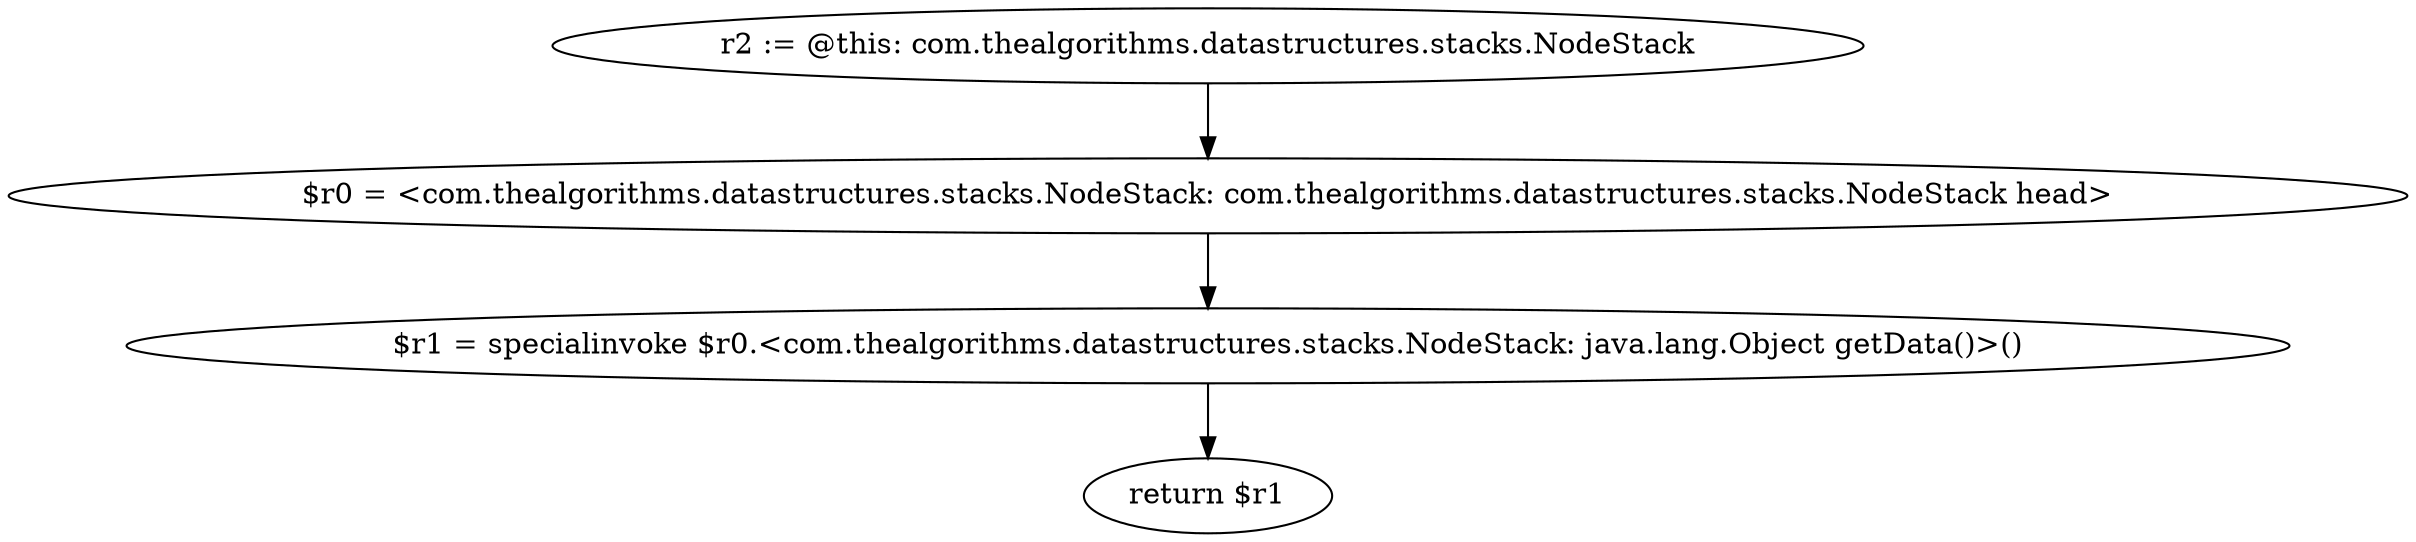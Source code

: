 digraph "unitGraph" {
    "r2 := @this: com.thealgorithms.datastructures.stacks.NodeStack"
    "$r0 = <com.thealgorithms.datastructures.stacks.NodeStack: com.thealgorithms.datastructures.stacks.NodeStack head>"
    "$r1 = specialinvoke $r0.<com.thealgorithms.datastructures.stacks.NodeStack: java.lang.Object getData()>()"
    "return $r1"
    "r2 := @this: com.thealgorithms.datastructures.stacks.NodeStack"->"$r0 = <com.thealgorithms.datastructures.stacks.NodeStack: com.thealgorithms.datastructures.stacks.NodeStack head>";
    "$r0 = <com.thealgorithms.datastructures.stacks.NodeStack: com.thealgorithms.datastructures.stacks.NodeStack head>"->"$r1 = specialinvoke $r0.<com.thealgorithms.datastructures.stacks.NodeStack: java.lang.Object getData()>()";
    "$r1 = specialinvoke $r0.<com.thealgorithms.datastructures.stacks.NodeStack: java.lang.Object getData()>()"->"return $r1";
}
